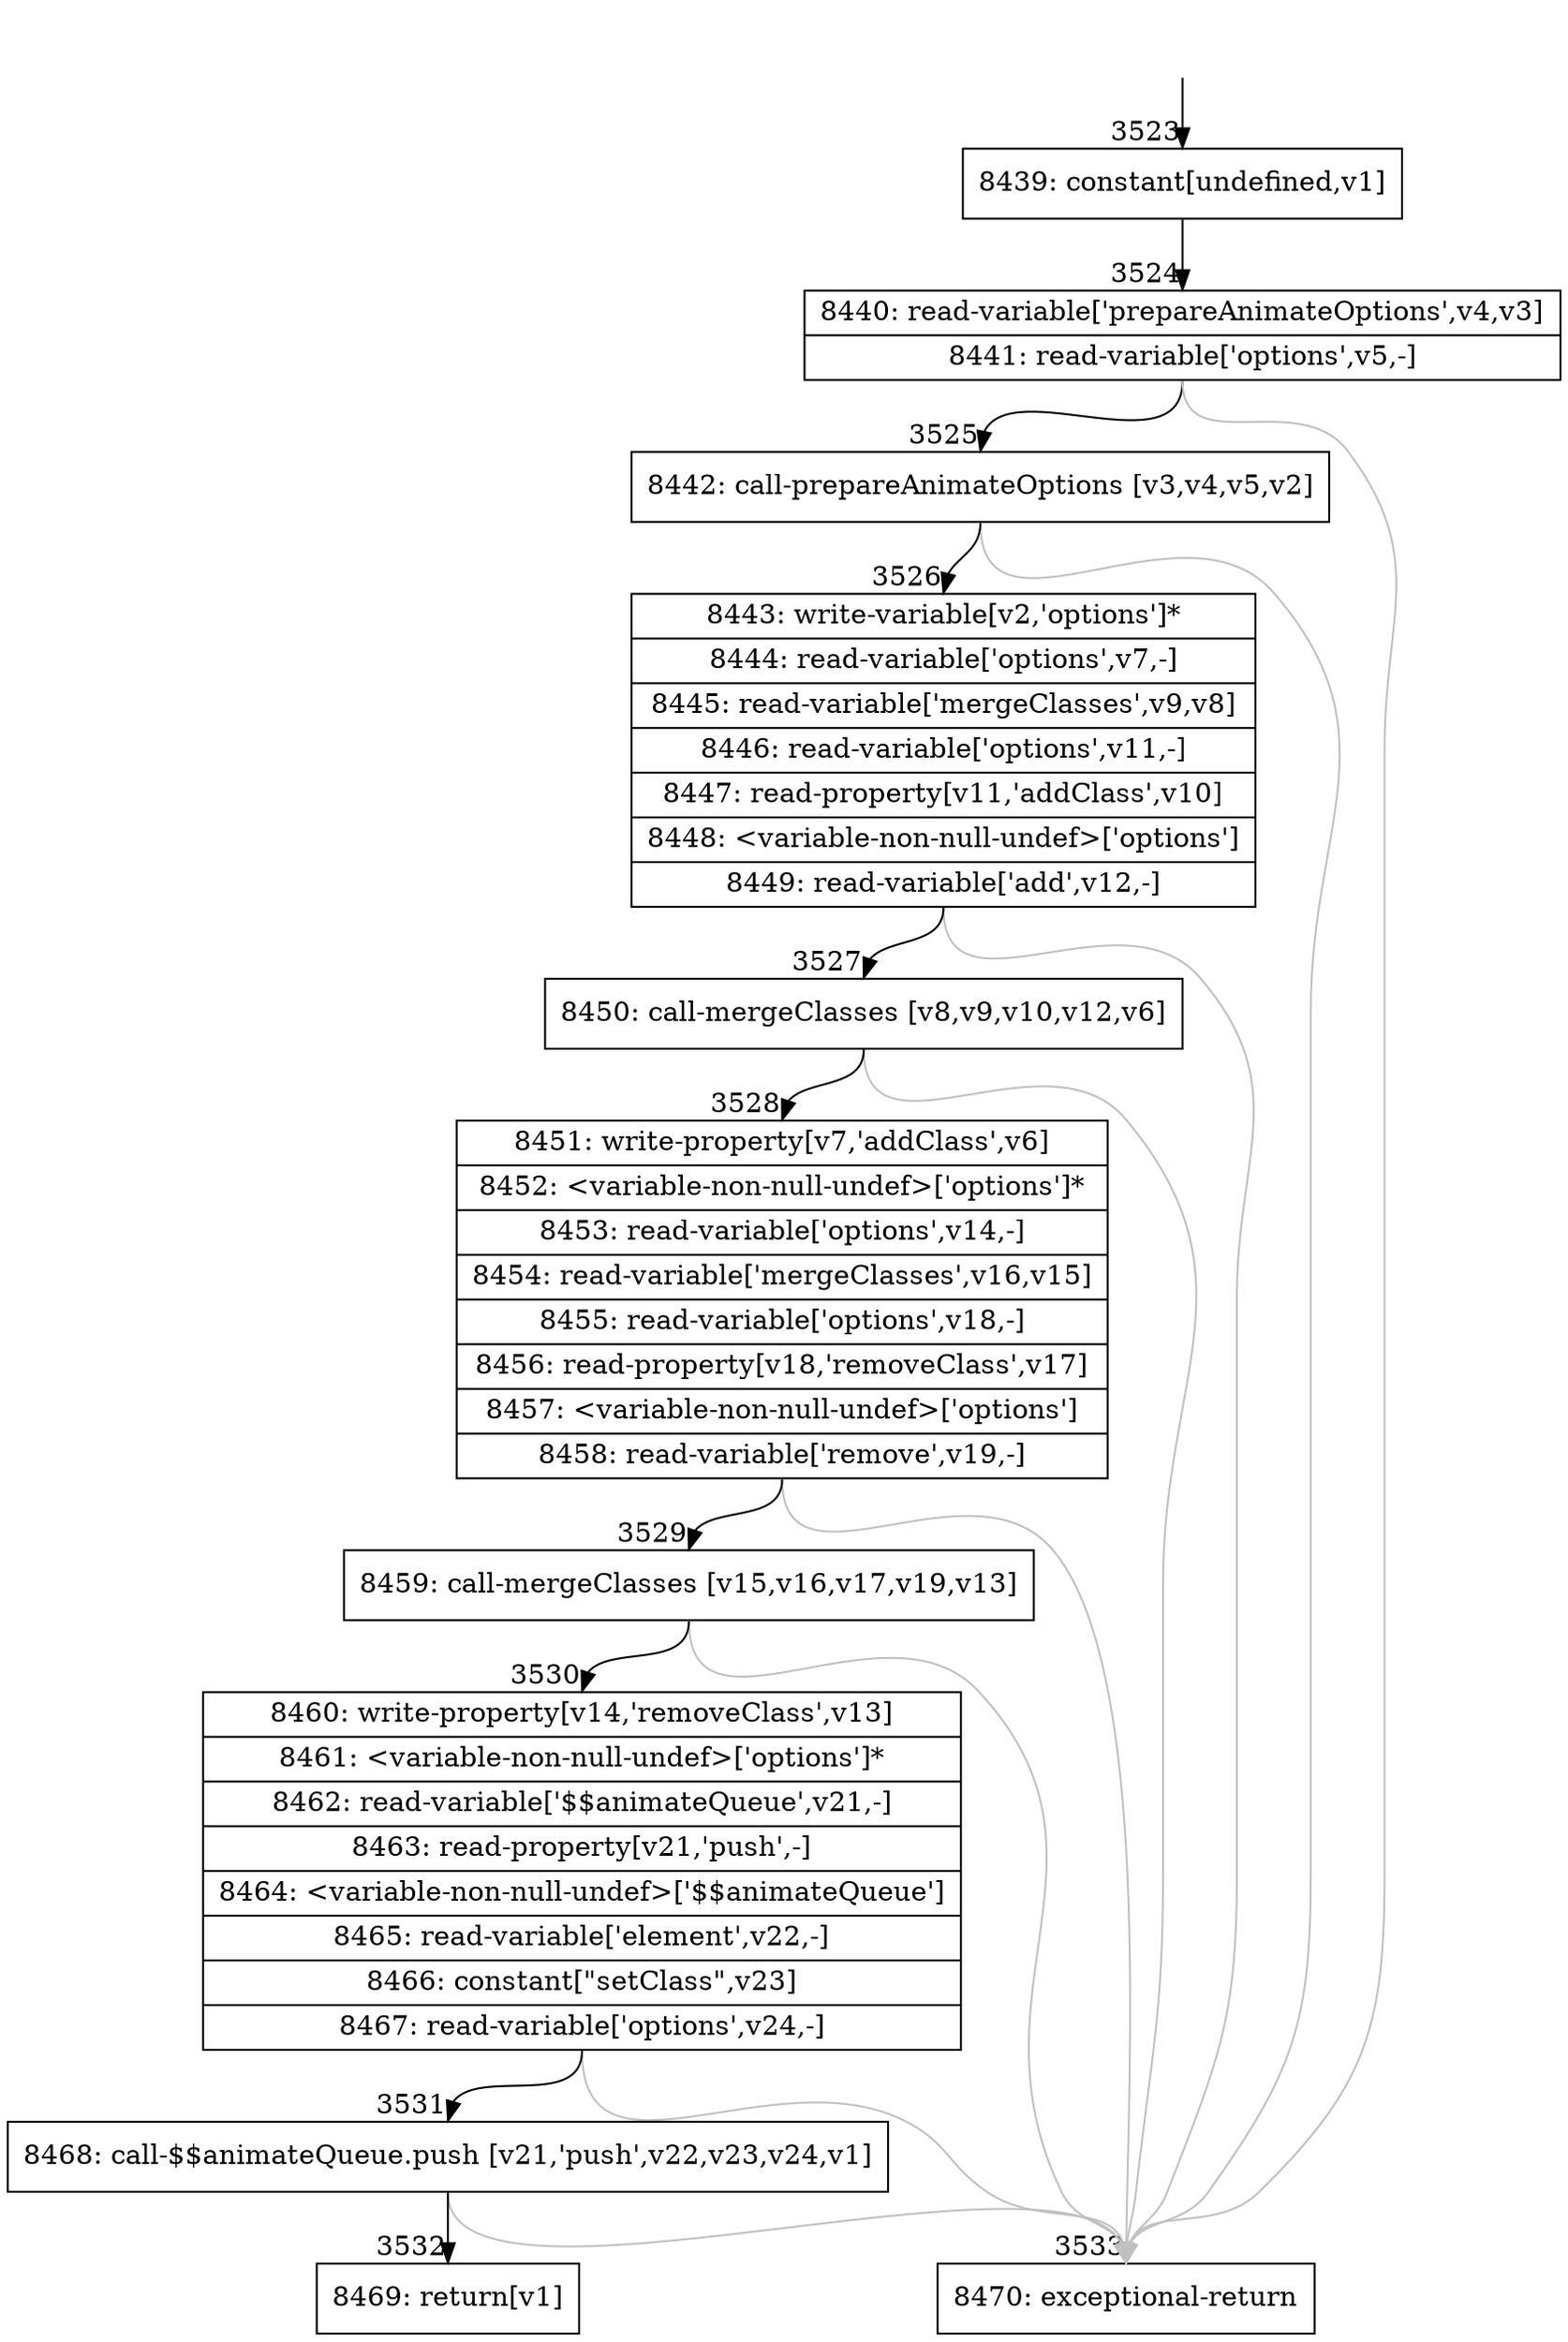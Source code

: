 digraph {
rankdir="TD"
BB_entry292[shape=none,label=""];
BB_entry292 -> BB3523 [tailport=s, headport=n, headlabel="    3523"]
BB3523 [shape=record label="{8439: constant[undefined,v1]}" ] 
BB3523 -> BB3524 [tailport=s, headport=n, headlabel="      3524"]
BB3524 [shape=record label="{8440: read-variable['prepareAnimateOptions',v4,v3]|8441: read-variable['options',v5,-]}" ] 
BB3524 -> BB3525 [tailport=s, headport=n, headlabel="      3525"]
BB3524 -> BB3533 [tailport=s, headport=n, color=gray, headlabel="      3533"]
BB3525 [shape=record label="{8442: call-prepareAnimateOptions [v3,v4,v5,v2]}" ] 
BB3525 -> BB3526 [tailport=s, headport=n, headlabel="      3526"]
BB3525 -> BB3533 [tailport=s, headport=n, color=gray]
BB3526 [shape=record label="{8443: write-variable[v2,'options']*|8444: read-variable['options',v7,-]|8445: read-variable['mergeClasses',v9,v8]|8446: read-variable['options',v11,-]|8447: read-property[v11,'addClass',v10]|8448: \<variable-non-null-undef\>['options']|8449: read-variable['add',v12,-]}" ] 
BB3526 -> BB3527 [tailport=s, headport=n, headlabel="      3527"]
BB3526 -> BB3533 [tailport=s, headport=n, color=gray]
BB3527 [shape=record label="{8450: call-mergeClasses [v8,v9,v10,v12,v6]}" ] 
BB3527 -> BB3528 [tailport=s, headport=n, headlabel="      3528"]
BB3527 -> BB3533 [tailport=s, headport=n, color=gray]
BB3528 [shape=record label="{8451: write-property[v7,'addClass',v6]|8452: \<variable-non-null-undef\>['options']*|8453: read-variable['options',v14,-]|8454: read-variable['mergeClasses',v16,v15]|8455: read-variable['options',v18,-]|8456: read-property[v18,'removeClass',v17]|8457: \<variable-non-null-undef\>['options']|8458: read-variable['remove',v19,-]}" ] 
BB3528 -> BB3529 [tailport=s, headport=n, headlabel="      3529"]
BB3528 -> BB3533 [tailport=s, headport=n, color=gray]
BB3529 [shape=record label="{8459: call-mergeClasses [v15,v16,v17,v19,v13]}" ] 
BB3529 -> BB3530 [tailport=s, headport=n, headlabel="      3530"]
BB3529 -> BB3533 [tailport=s, headport=n, color=gray]
BB3530 [shape=record label="{8460: write-property[v14,'removeClass',v13]|8461: \<variable-non-null-undef\>['options']*|8462: read-variable['$$animateQueue',v21,-]|8463: read-property[v21,'push',-]|8464: \<variable-non-null-undef\>['$$animateQueue']|8465: read-variable['element',v22,-]|8466: constant[\"setClass\",v23]|8467: read-variable['options',v24,-]}" ] 
BB3530 -> BB3531 [tailport=s, headport=n, headlabel="      3531"]
BB3530 -> BB3533 [tailport=s, headport=n, color=gray]
BB3531 [shape=record label="{8468: call-$$animateQueue.push [v21,'push',v22,v23,v24,v1]}" ] 
BB3531 -> BB3532 [tailport=s, headport=n, headlabel="      3532"]
BB3531 -> BB3533 [tailport=s, headport=n, color=gray]
BB3532 [shape=record label="{8469: return[v1]}" ] 
BB3533 [shape=record label="{8470: exceptional-return}" ] 
//#$~ 5302
}
